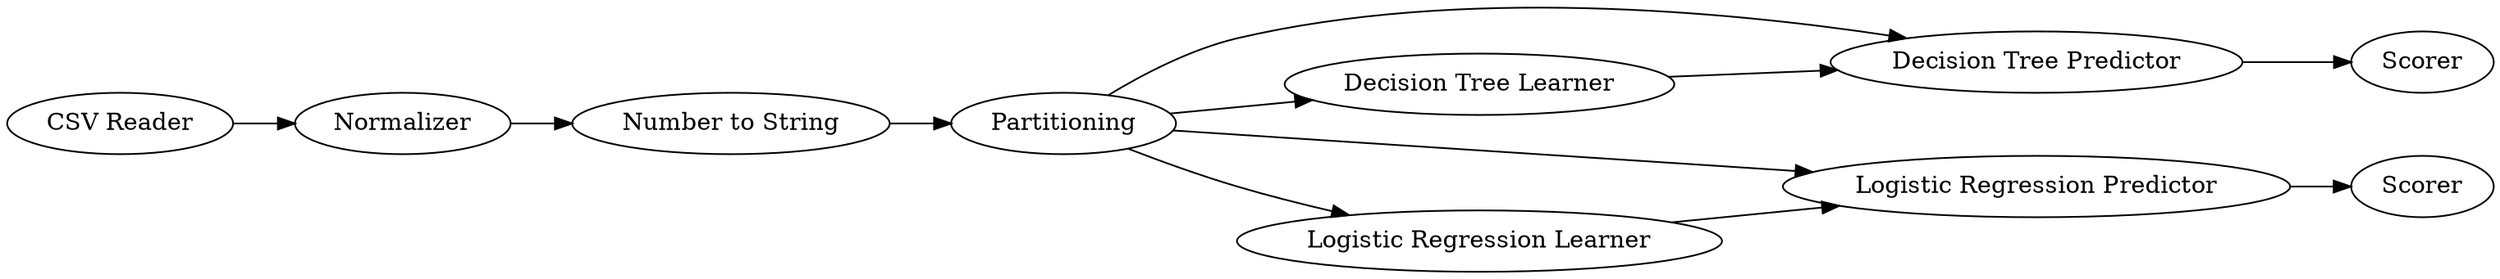 digraph {
	"1584465843354660434_8" [label="Number to String"]
	"1584465843354660434_9" [label=Scorer]
	"1584465843354660434_7" [label="CSV Reader"]
	"1584465843354660434_10" [label="Decision Tree Predictor"]
	"1584465843354660434_11" [label=Scorer]
	"1584465843354660434_6" [label="Decision Tree Learner"]
	"1584465843354660434_2" [label=Partitioning]
	"1584465843354660434_4" [label="Logistic Regression Predictor"]
	"1584465843354660434_5" [label=Normalizer]
	"1584465843354660434_3" [label="Logistic Regression Learner"]
	"1584465843354660434_6" -> "1584465843354660434_10"
	"1584465843354660434_4" -> "1584465843354660434_9"
	"1584465843354660434_8" -> "1584465843354660434_2"
	"1584465843354660434_7" -> "1584465843354660434_5"
	"1584465843354660434_2" -> "1584465843354660434_3"
	"1584465843354660434_3" -> "1584465843354660434_4"
	"1584465843354660434_2" -> "1584465843354660434_6"
	"1584465843354660434_2" -> "1584465843354660434_10"
	"1584465843354660434_2" -> "1584465843354660434_4"
	"1584465843354660434_10" -> "1584465843354660434_11"
	"1584465843354660434_5" -> "1584465843354660434_8"
	rankdir=LR
}
